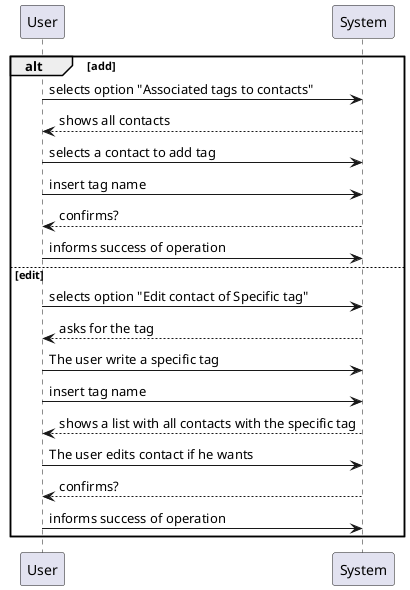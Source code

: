 @startuml doc-files/crm_contacts_with_tags_analysis_ssd.png

alt add
User -> System: selects option "Associated tags to contacts"
User <-- System: shows all contacts
User -> System: selects a contact to add tag
User -> System: insert tag name
User <-- System: confirms?
User -> System: informs success of operation
else edit
User -> System: selects option "Edit contact of Specific tag"
User <-- System: asks for the tag
User -> System: The user write a specific tag
User -> System: insert tag name
User <-- System: shows a list with all contacts with the specific tag
User -> System: The user edits contact if he wants
User <-- System: confirms?
User -> System: informs success of operation
end
@enduml
